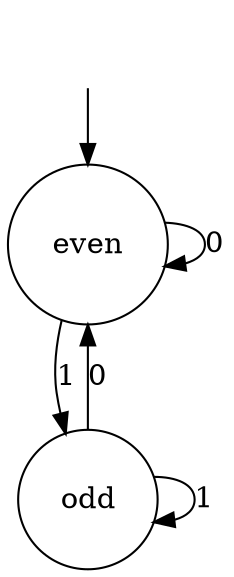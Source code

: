 digraph Automaton {

_nil [style = invis, label=<<TABLE BORDER="0" CELLBORDER="" CELLSPACING="0"><TR><TD>_nil</TD></TR></TABLE>>];

even [shape = circle, label=<<TABLE BORDER="0" CELLBORDER="0" CELLSPACING="0"><TR><TD>even</TD></TR></TABLE>>];

odd [shape = circle, label=<<TABLE BORDER="0" CELLBORDER="0" CELLSPACING="0"><TR><TD>odd</TD></TR></TABLE>>];

odd->odd [label="1"];

_nil -> even [];

even->odd [label="1"];

even->even [label="0"];

odd->even [label="0"];

}
